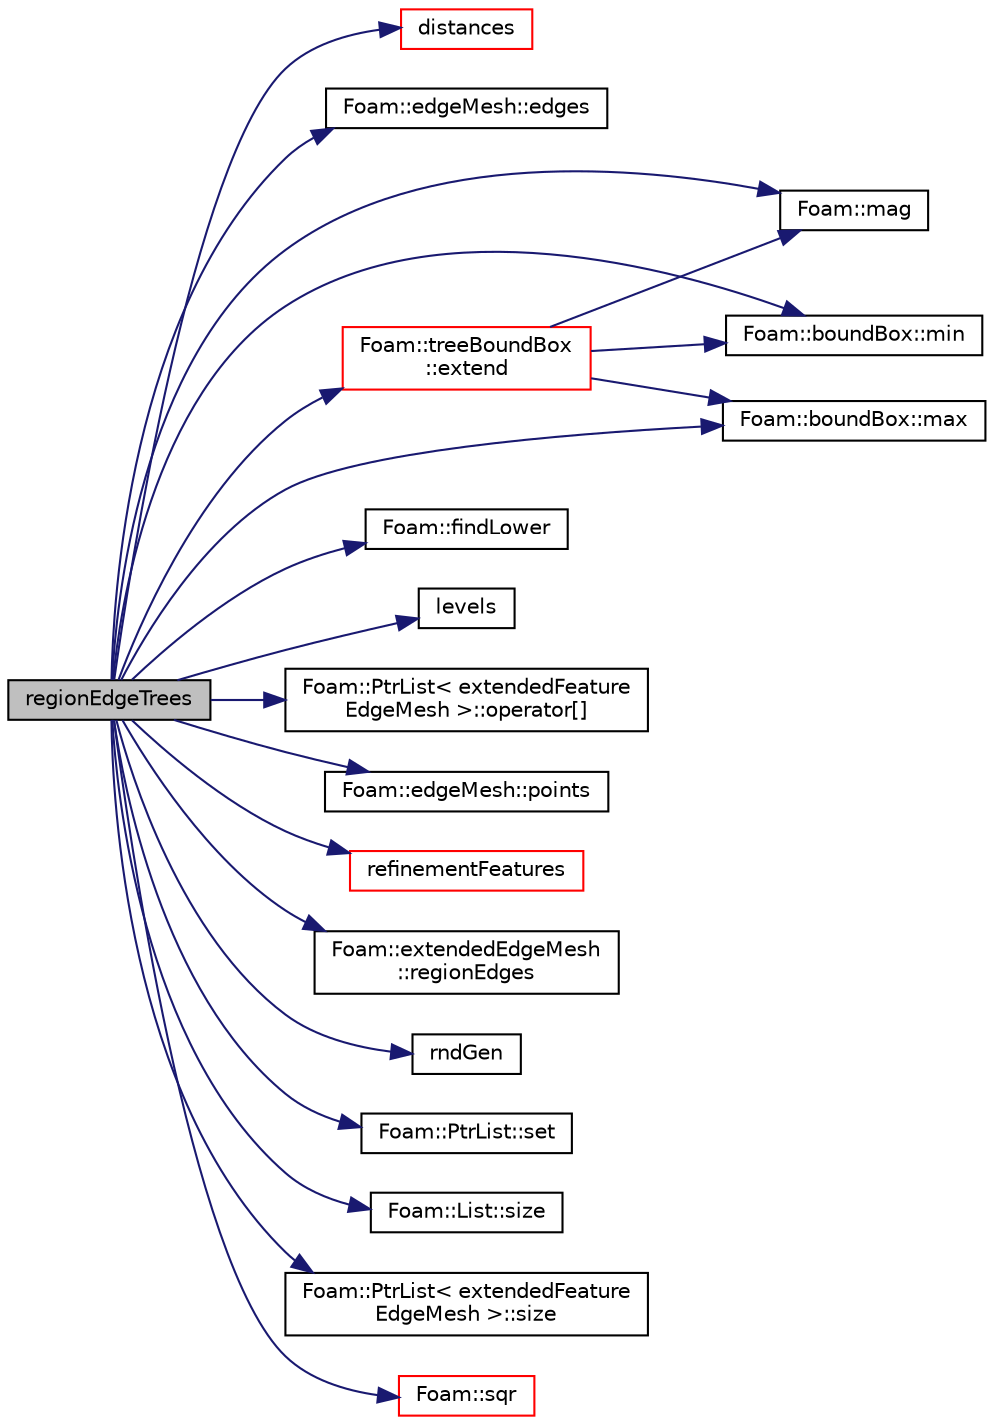 digraph "regionEdgeTrees"
{
  bgcolor="transparent";
  edge [fontname="Helvetica",fontsize="10",labelfontname="Helvetica",labelfontsize="10"];
  node [fontname="Helvetica",fontsize="10",shape=record];
  rankdir="LR";
  Node1 [label="regionEdgeTrees",height=0.2,width=0.4,color="black", fillcolor="grey75", style="filled", fontcolor="black"];
  Node1 -> Node2 [color="midnightblue",fontsize="10",style="solid",fontname="Helvetica"];
  Node2 [label="distances",height=0.2,width=0.4,color="red",URL="$a02152.html#aefd37fb60bfb3c70b4b4bf02cd5ea604",tooltip="Per featureEdgeMesh the list of ranges. "];
  Node1 -> Node3 [color="midnightblue",fontsize="10",style="solid",fontname="Helvetica"];
  Node3 [label="Foam::edgeMesh::edges",height=0.2,width=0.4,color="black",URL="$a00627.html#aae82d34fe433288eb6b1f9dea53675c8",tooltip="Return edges. "];
  Node1 -> Node4 [color="midnightblue",fontsize="10",style="solid",fontname="Helvetica"];
  Node4 [label="Foam::treeBoundBox\l::extend",height=0.2,width=0.4,color="red",URL="$a02742.html#af0115050dad6481bce64856f5097c7a0",tooltip="Return slightly wider bounding box. "];
  Node4 -> Node5 [color="midnightblue",fontsize="10",style="solid",fontname="Helvetica"];
  Node5 [label="Foam::mag",height=0.2,width=0.4,color="black",URL="$a10958.html#a929da2a3fdcf3dacbbe0487d3a330dae"];
  Node4 -> Node6 [color="midnightblue",fontsize="10",style="solid",fontname="Helvetica"];
  Node6 [label="Foam::boundBox::min",height=0.2,width=0.4,color="black",URL="$a00154.html#a1dd50affef9a273ab682ccbf33df7b32",tooltip="Minimum describing the bounding box. "];
  Node4 -> Node7 [color="midnightblue",fontsize="10",style="solid",fontname="Helvetica"];
  Node7 [label="Foam::boundBox::max",height=0.2,width=0.4,color="black",URL="$a00154.html#a264800db5fd48c1d4541fd05cab1d40f",tooltip="Maximum describing the bounding box. "];
  Node1 -> Node8 [color="midnightblue",fontsize="10",style="solid",fontname="Helvetica"];
  Node8 [label="Foam::findLower",height=0.2,width=0.4,color="black",URL="$a10958.html#a3e7bb0d50f5b31a0dbbf2a6db45a23d9",tooltip="Find last element < given value in sorted list and return index,. "];
  Node1 -> Node9 [color="midnightblue",fontsize="10",style="solid",fontname="Helvetica"];
  Node9 [label="levels",height=0.2,width=0.4,color="black",URL="$a02152.html#a007b61163beb1b3c7ce0d5c84e4602a1",tooltip="Per featureEdgeMesh the list of level. "];
  Node1 -> Node5 [color="midnightblue",fontsize="10",style="solid",fontname="Helvetica"];
  Node1 -> Node7 [color="midnightblue",fontsize="10",style="solid",fontname="Helvetica"];
  Node1 -> Node6 [color="midnightblue",fontsize="10",style="solid",fontname="Helvetica"];
  Node1 -> Node10 [color="midnightblue",fontsize="10",style="solid",fontname="Helvetica"];
  Node10 [label="Foam::PtrList\< extendedFeature\lEdgeMesh \>::operator[]",height=0.2,width=0.4,color="black",URL="$a02065.html#af15a484723b2f04f96702bd3b5fe2572",tooltip="Return element const reference. "];
  Node1 -> Node11 [color="midnightblue",fontsize="10",style="solid",fontname="Helvetica"];
  Node11 [label="Foam::edgeMesh::points",height=0.2,width=0.4,color="black",URL="$a00627.html#a084ae534298576408f063a6b3b820959",tooltip="Return points. "];
  Node1 -> Node12 [color="midnightblue",fontsize="10",style="solid",fontname="Helvetica"];
  Node12 [label="refinementFeatures",height=0.2,width=0.4,color="red",URL="$a02152.html#afbef9e22dba61f34b2df7c7ca7caceb0",tooltip="Construct from description. "];
  Node1 -> Node13 [color="midnightblue",fontsize="10",style="solid",fontname="Helvetica"];
  Node13 [label="Foam::extendedEdgeMesh\l::regionEdges",height=0.2,width=0.4,color="black",URL="$a00710.html#a5bc422f2e6ae7b42f7da781c2c485044",tooltip="Return the feature edges which are on the boundary between. "];
  Node1 -> Node14 [color="midnightblue",fontsize="10",style="solid",fontname="Helvetica"];
  Node14 [label="rndGen",height=0.2,width=0.4,color="black",URL="$a04522.html#a5131998e20f3c5a8bd03cf9b48cc76c7"];
  Node1 -> Node15 [color="midnightblue",fontsize="10",style="solid",fontname="Helvetica"];
  Node15 [label="Foam::PtrList::set",height=0.2,width=0.4,color="black",URL="$a02065.html#affa9210cfaa91a145f3a9618d4ef3baf",tooltip="Is element set. "];
  Node1 -> Node16 [color="midnightblue",fontsize="10",style="solid",fontname="Helvetica"];
  Node16 [label="Foam::List::size",height=0.2,width=0.4,color="black",URL="$a01387.html#a8a5f6fa29bd4b500caf186f60245b384",tooltip="Override size to be inconsistent with allocated storage. "];
  Node1 -> Node17 [color="midnightblue",fontsize="10",style="solid",fontname="Helvetica"];
  Node17 [label="Foam::PtrList\< extendedFeature\lEdgeMesh \>::size",height=0.2,width=0.4,color="black",URL="$a02065.html#a723361dc2020160f5492e8fe2d09fa44",tooltip="Return the number of elements in the PtrList. "];
  Node1 -> Node18 [color="midnightblue",fontsize="10",style="solid",fontname="Helvetica"];
  Node18 [label="Foam::sqr",height=0.2,width=0.4,color="red",URL="$a10958.html#a277dc11c581d53826ab5090b08f3b17b"];
}
